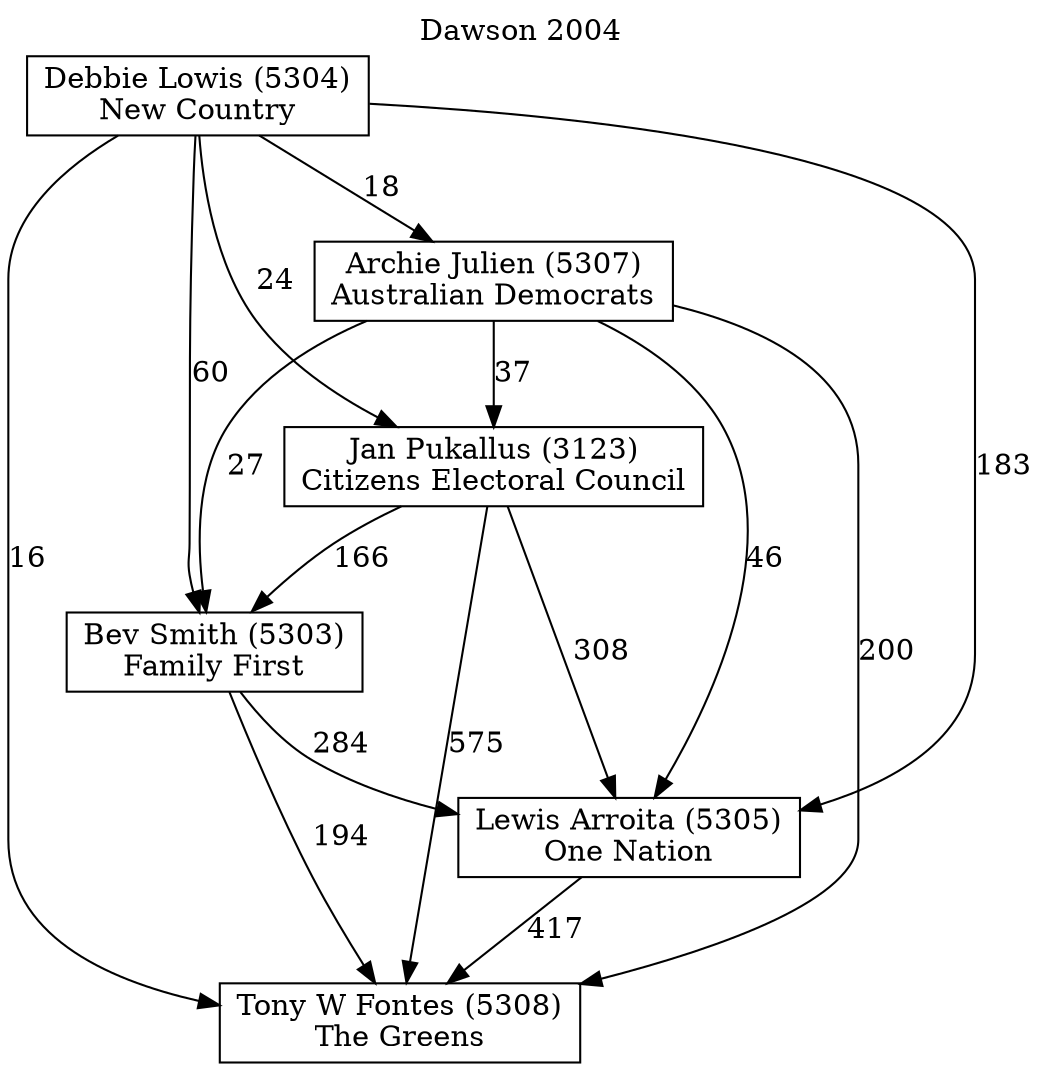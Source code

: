 // House preference flow
digraph "Tony W Fontes (5308)_Dawson_2004" {
	graph [label="Dawson 2004" labelloc=t mclimit=10]
	node [shape=box]
	"Tony W Fontes (5308)" [label="Tony W Fontes (5308)
The Greens"]
	"Lewis Arroita (5305)" [label="Lewis Arroita (5305)
One Nation"]
	"Bev Smith (5303)" [label="Bev Smith (5303)
Family First"]
	"Jan Pukallus (3123)" [label="Jan Pukallus (3123)
Citizens Electoral Council"]
	"Archie Julien (5307)" [label="Archie Julien (5307)
Australian Democrats"]
	"Debbie Lowis (5304)" [label="Debbie Lowis (5304)
New Country"]
	"Tony W Fontes (5308)" [label="Tony W Fontes (5308)
The Greens"]
	"Bev Smith (5303)" [label="Bev Smith (5303)
Family First"]
	"Jan Pukallus (3123)" [label="Jan Pukallus (3123)
Citizens Electoral Council"]
	"Archie Julien (5307)" [label="Archie Julien (5307)
Australian Democrats"]
	"Debbie Lowis (5304)" [label="Debbie Lowis (5304)
New Country"]
	"Tony W Fontes (5308)" [label="Tony W Fontes (5308)
The Greens"]
	"Jan Pukallus (3123)" [label="Jan Pukallus (3123)
Citizens Electoral Council"]
	"Archie Julien (5307)" [label="Archie Julien (5307)
Australian Democrats"]
	"Debbie Lowis (5304)" [label="Debbie Lowis (5304)
New Country"]
	"Tony W Fontes (5308)" [label="Tony W Fontes (5308)
The Greens"]
	"Archie Julien (5307)" [label="Archie Julien (5307)
Australian Democrats"]
	"Debbie Lowis (5304)" [label="Debbie Lowis (5304)
New Country"]
	"Tony W Fontes (5308)" [label="Tony W Fontes (5308)
The Greens"]
	"Debbie Lowis (5304)" [label="Debbie Lowis (5304)
New Country"]
	"Debbie Lowis (5304)" [label="Debbie Lowis (5304)
New Country"]
	"Archie Julien (5307)" [label="Archie Julien (5307)
Australian Democrats"]
	"Debbie Lowis (5304)" [label="Debbie Lowis (5304)
New Country"]
	"Debbie Lowis (5304)" [label="Debbie Lowis (5304)
New Country"]
	"Jan Pukallus (3123)" [label="Jan Pukallus (3123)
Citizens Electoral Council"]
	"Archie Julien (5307)" [label="Archie Julien (5307)
Australian Democrats"]
	"Debbie Lowis (5304)" [label="Debbie Lowis (5304)
New Country"]
	"Jan Pukallus (3123)" [label="Jan Pukallus (3123)
Citizens Electoral Council"]
	"Debbie Lowis (5304)" [label="Debbie Lowis (5304)
New Country"]
	"Debbie Lowis (5304)" [label="Debbie Lowis (5304)
New Country"]
	"Archie Julien (5307)" [label="Archie Julien (5307)
Australian Democrats"]
	"Debbie Lowis (5304)" [label="Debbie Lowis (5304)
New Country"]
	"Debbie Lowis (5304)" [label="Debbie Lowis (5304)
New Country"]
	"Bev Smith (5303)" [label="Bev Smith (5303)
Family First"]
	"Jan Pukallus (3123)" [label="Jan Pukallus (3123)
Citizens Electoral Council"]
	"Archie Julien (5307)" [label="Archie Julien (5307)
Australian Democrats"]
	"Debbie Lowis (5304)" [label="Debbie Lowis (5304)
New Country"]
	"Bev Smith (5303)" [label="Bev Smith (5303)
Family First"]
	"Archie Julien (5307)" [label="Archie Julien (5307)
Australian Democrats"]
	"Debbie Lowis (5304)" [label="Debbie Lowis (5304)
New Country"]
	"Bev Smith (5303)" [label="Bev Smith (5303)
Family First"]
	"Debbie Lowis (5304)" [label="Debbie Lowis (5304)
New Country"]
	"Debbie Lowis (5304)" [label="Debbie Lowis (5304)
New Country"]
	"Archie Julien (5307)" [label="Archie Julien (5307)
Australian Democrats"]
	"Debbie Lowis (5304)" [label="Debbie Lowis (5304)
New Country"]
	"Debbie Lowis (5304)" [label="Debbie Lowis (5304)
New Country"]
	"Jan Pukallus (3123)" [label="Jan Pukallus (3123)
Citizens Electoral Council"]
	"Archie Julien (5307)" [label="Archie Julien (5307)
Australian Democrats"]
	"Debbie Lowis (5304)" [label="Debbie Lowis (5304)
New Country"]
	"Jan Pukallus (3123)" [label="Jan Pukallus (3123)
Citizens Electoral Council"]
	"Debbie Lowis (5304)" [label="Debbie Lowis (5304)
New Country"]
	"Debbie Lowis (5304)" [label="Debbie Lowis (5304)
New Country"]
	"Archie Julien (5307)" [label="Archie Julien (5307)
Australian Democrats"]
	"Debbie Lowis (5304)" [label="Debbie Lowis (5304)
New Country"]
	"Debbie Lowis (5304)" [label="Debbie Lowis (5304)
New Country"]
	"Lewis Arroita (5305)" [label="Lewis Arroita (5305)
One Nation"]
	"Bev Smith (5303)" [label="Bev Smith (5303)
Family First"]
	"Jan Pukallus (3123)" [label="Jan Pukallus (3123)
Citizens Electoral Council"]
	"Archie Julien (5307)" [label="Archie Julien (5307)
Australian Democrats"]
	"Debbie Lowis (5304)" [label="Debbie Lowis (5304)
New Country"]
	"Lewis Arroita (5305)" [label="Lewis Arroita (5305)
One Nation"]
	"Jan Pukallus (3123)" [label="Jan Pukallus (3123)
Citizens Electoral Council"]
	"Archie Julien (5307)" [label="Archie Julien (5307)
Australian Democrats"]
	"Debbie Lowis (5304)" [label="Debbie Lowis (5304)
New Country"]
	"Lewis Arroita (5305)" [label="Lewis Arroita (5305)
One Nation"]
	"Archie Julien (5307)" [label="Archie Julien (5307)
Australian Democrats"]
	"Debbie Lowis (5304)" [label="Debbie Lowis (5304)
New Country"]
	"Lewis Arroita (5305)" [label="Lewis Arroita (5305)
One Nation"]
	"Debbie Lowis (5304)" [label="Debbie Lowis (5304)
New Country"]
	"Debbie Lowis (5304)" [label="Debbie Lowis (5304)
New Country"]
	"Archie Julien (5307)" [label="Archie Julien (5307)
Australian Democrats"]
	"Debbie Lowis (5304)" [label="Debbie Lowis (5304)
New Country"]
	"Debbie Lowis (5304)" [label="Debbie Lowis (5304)
New Country"]
	"Jan Pukallus (3123)" [label="Jan Pukallus (3123)
Citizens Electoral Council"]
	"Archie Julien (5307)" [label="Archie Julien (5307)
Australian Democrats"]
	"Debbie Lowis (5304)" [label="Debbie Lowis (5304)
New Country"]
	"Jan Pukallus (3123)" [label="Jan Pukallus (3123)
Citizens Electoral Council"]
	"Debbie Lowis (5304)" [label="Debbie Lowis (5304)
New Country"]
	"Debbie Lowis (5304)" [label="Debbie Lowis (5304)
New Country"]
	"Archie Julien (5307)" [label="Archie Julien (5307)
Australian Democrats"]
	"Debbie Lowis (5304)" [label="Debbie Lowis (5304)
New Country"]
	"Debbie Lowis (5304)" [label="Debbie Lowis (5304)
New Country"]
	"Bev Smith (5303)" [label="Bev Smith (5303)
Family First"]
	"Jan Pukallus (3123)" [label="Jan Pukallus (3123)
Citizens Electoral Council"]
	"Archie Julien (5307)" [label="Archie Julien (5307)
Australian Democrats"]
	"Debbie Lowis (5304)" [label="Debbie Lowis (5304)
New Country"]
	"Bev Smith (5303)" [label="Bev Smith (5303)
Family First"]
	"Archie Julien (5307)" [label="Archie Julien (5307)
Australian Democrats"]
	"Debbie Lowis (5304)" [label="Debbie Lowis (5304)
New Country"]
	"Bev Smith (5303)" [label="Bev Smith (5303)
Family First"]
	"Debbie Lowis (5304)" [label="Debbie Lowis (5304)
New Country"]
	"Debbie Lowis (5304)" [label="Debbie Lowis (5304)
New Country"]
	"Archie Julien (5307)" [label="Archie Julien (5307)
Australian Democrats"]
	"Debbie Lowis (5304)" [label="Debbie Lowis (5304)
New Country"]
	"Debbie Lowis (5304)" [label="Debbie Lowis (5304)
New Country"]
	"Jan Pukallus (3123)" [label="Jan Pukallus (3123)
Citizens Electoral Council"]
	"Archie Julien (5307)" [label="Archie Julien (5307)
Australian Democrats"]
	"Debbie Lowis (5304)" [label="Debbie Lowis (5304)
New Country"]
	"Jan Pukallus (3123)" [label="Jan Pukallus (3123)
Citizens Electoral Council"]
	"Debbie Lowis (5304)" [label="Debbie Lowis (5304)
New Country"]
	"Debbie Lowis (5304)" [label="Debbie Lowis (5304)
New Country"]
	"Archie Julien (5307)" [label="Archie Julien (5307)
Australian Democrats"]
	"Debbie Lowis (5304)" [label="Debbie Lowis (5304)
New Country"]
	"Debbie Lowis (5304)" [label="Debbie Lowis (5304)
New Country"]
	"Lewis Arroita (5305)" -> "Tony W Fontes (5308)" [label=417]
	"Bev Smith (5303)" -> "Lewis Arroita (5305)" [label=284]
	"Jan Pukallus (3123)" -> "Bev Smith (5303)" [label=166]
	"Archie Julien (5307)" -> "Jan Pukallus (3123)" [label=37]
	"Debbie Lowis (5304)" -> "Archie Julien (5307)" [label=18]
	"Bev Smith (5303)" -> "Tony W Fontes (5308)" [label=194]
	"Jan Pukallus (3123)" -> "Tony W Fontes (5308)" [label=575]
	"Archie Julien (5307)" -> "Tony W Fontes (5308)" [label=200]
	"Debbie Lowis (5304)" -> "Tony W Fontes (5308)" [label=16]
	"Debbie Lowis (5304)" -> "Jan Pukallus (3123)" [label=24]
	"Archie Julien (5307)" -> "Bev Smith (5303)" [label=27]
	"Debbie Lowis (5304)" -> "Bev Smith (5303)" [label=60]
	"Jan Pukallus (3123)" -> "Lewis Arroita (5305)" [label=308]
	"Archie Julien (5307)" -> "Lewis Arroita (5305)" [label=46]
	"Debbie Lowis (5304)" -> "Lewis Arroita (5305)" [label=183]
}
